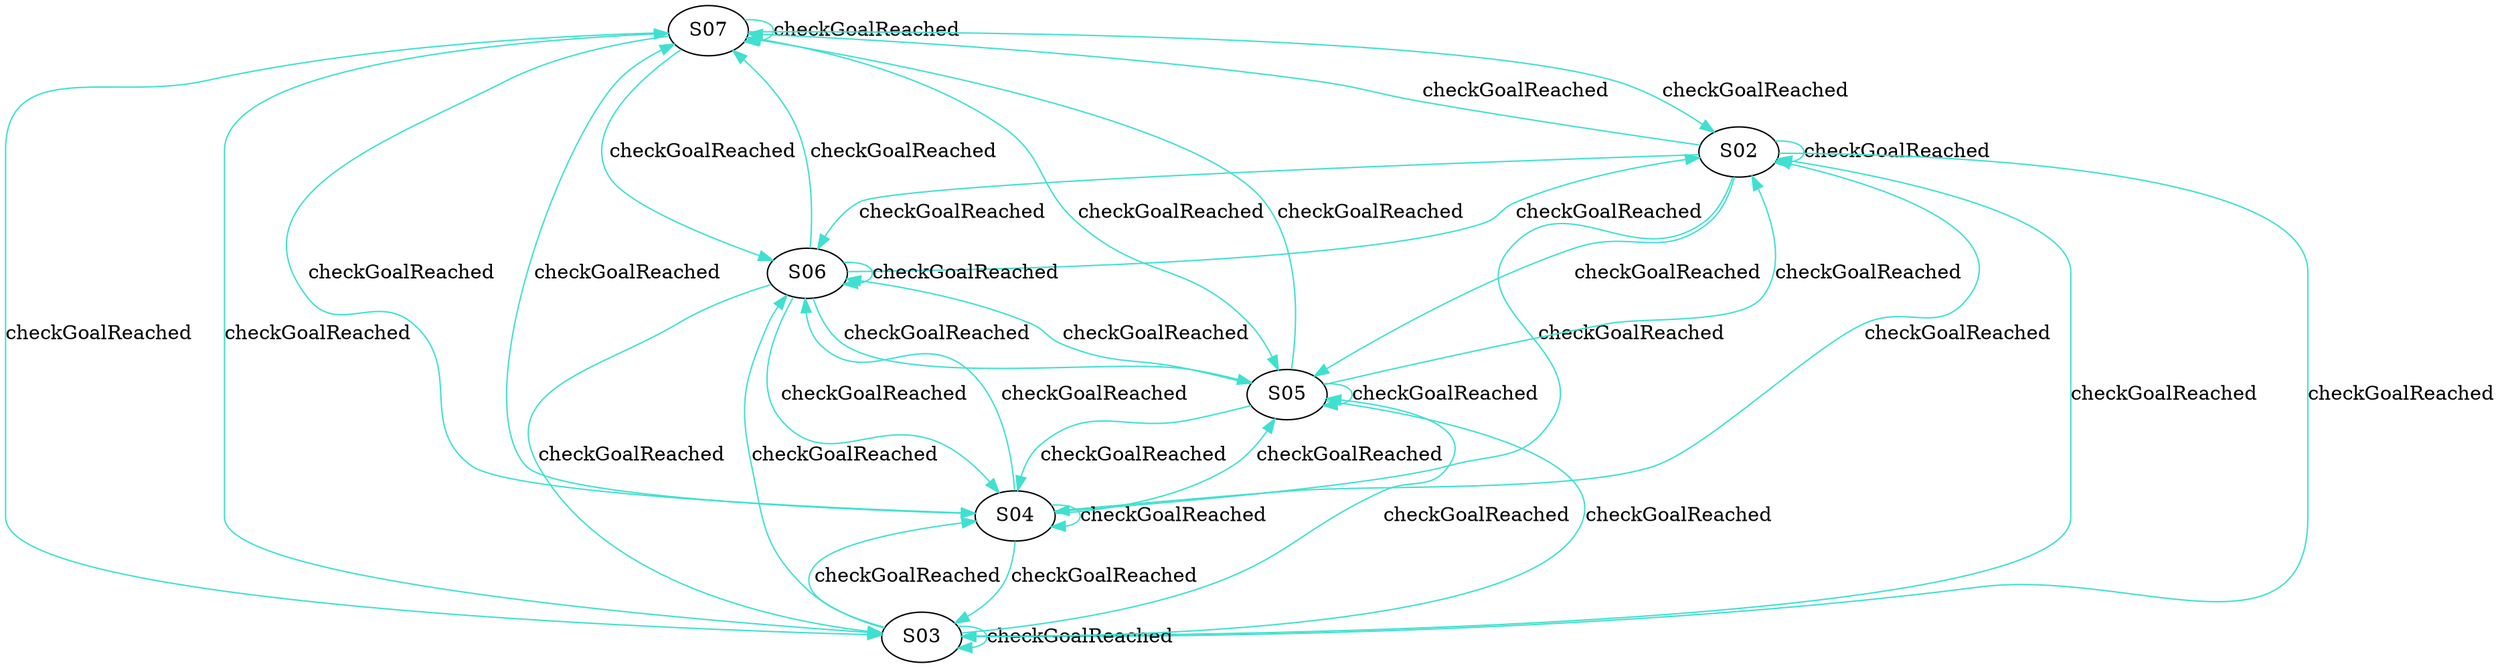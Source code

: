 digraph {

S07->S02 [label="checkGoalReached", style="", color="turquoise"]
S07->S03 [label="checkGoalReached", style="", color="turquoise"]
S07->S04 [label="checkGoalReached", style="", color="turquoise"]
S07->S05 [label="checkGoalReached", style="", color="turquoise"]
S07->S06 [label="checkGoalReached", style="", color="turquoise"]
S07->S07 [label="checkGoalReached", style="", color="turquoise"]
S06->S02 [label="checkGoalReached", style="", color="turquoise"]
S06->S03 [label="checkGoalReached", style="", color="turquoise"]
S06->S04 [label="checkGoalReached", style="", color="turquoise"]
S06->S05 [label="checkGoalReached", style="", color="turquoise"]
S06->S06 [label="checkGoalReached", style="", color="turquoise"]
S06->S07 [label="checkGoalReached", style="", color="turquoise"]
S03->S02 [label="checkGoalReached", style="", color="turquoise"]
S03->S03 [label="checkGoalReached", style="", color="turquoise"]
S03->S04 [label="checkGoalReached", style="", color="turquoise"]
S03->S05 [label="checkGoalReached", style="", color="turquoise"]
S03->S06 [label="checkGoalReached", style="", color="turquoise"]
S03->S07 [label="checkGoalReached", style="", color="turquoise"]
S04->S02 [label="checkGoalReached", style="", color="turquoise"]
S04->S03 [label="checkGoalReached", style="", color="turquoise"]
S04->S04 [label="checkGoalReached", style="", color="turquoise"]
S04->S05 [label="checkGoalReached", style="", color="turquoise"]
S04->S06 [label="checkGoalReached", style="", color="turquoise"]
S04->S07 [label="checkGoalReached", style="", color="turquoise"]
S02->S02 [label="checkGoalReached", style="", color="turquoise"]
S02->S03 [label="checkGoalReached", style="", color="turquoise"]
S02->S04 [label="checkGoalReached", style="", color="turquoise"]
S02->S05 [label="checkGoalReached", style="", color="turquoise"]
S02->S06 [label="checkGoalReached", style="", color="turquoise"]
S02->S07 [label="checkGoalReached", style="", color="turquoise"]
S05->S02 [label="checkGoalReached", style="", color="turquoise"]
S05->S03 [label="checkGoalReached", style="", color="turquoise"]
S05->S04 [label="checkGoalReached", style="", color="turquoise"]
S05->S05 [label="checkGoalReached", style="", color="turquoise"]
S05->S06 [label="checkGoalReached", style="", color="turquoise"]
S05->S07 [label="checkGoalReached", style="", color="turquoise"]
}